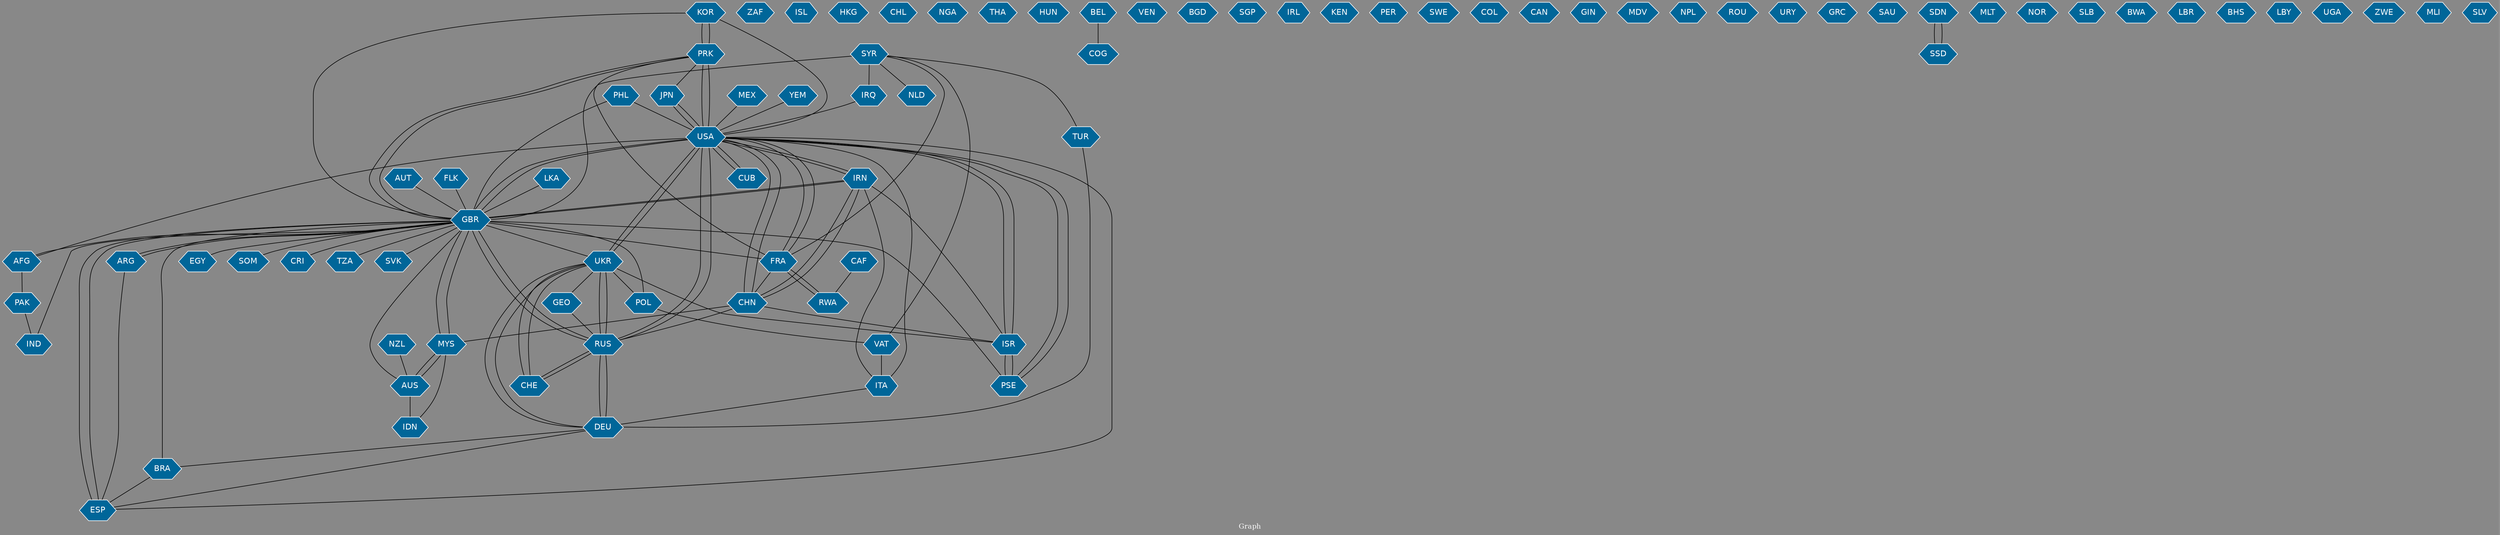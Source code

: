 // Countries together in item graph
graph {
	graph [bgcolor="#888888" fontcolor=white fontsize=12 label="Graph" outputorder=edgesfirst overlap=prism]
	node [color=white fillcolor="#006699" fontcolor=white fontname=Helvetica shape=hexagon style=filled]
	edge [arrowhead=open color=black fontcolor=white fontname=Courier fontsize=12]
		KOR [label=KOR]
		UKR [label=UKR]
		RUS [label=RUS]
		MYS [label=MYS]
		SYR [label=SYR]
		GBR [label=GBR]
		FRA [label=FRA]
		AUS [label=AUS]
		POL [label=POL]
		CHN [label=CHN]
		USA [label=USA]
		AFG [label=AFG]
		NZL [label=NZL]
		RWA [label=RWA]
		ZAF [label=ZAF]
		ESP [label=ESP]
		IND [label=IND]
		EGY [label=EGY]
		PRK [label=PRK]
		ISL [label=ISL]
		CHE [label=CHE]
		VAT [label=VAT]
		ITA [label=ITA]
		HKG [label=HKG]
		CHL [label=CHL]
		SOM [label=SOM]
		NGA [label=NGA]
		PSE [label=PSE]
		ISR [label=ISR]
		THA [label=THA]
		MEX [label=MEX]
		ARG [label=ARG]
		BRA [label=BRA]
		HUN [label=HUN]
		BEL [label=BEL]
		COG [label=COG]
		DEU [label=DEU]
		VEN [label=VEN]
		BGD [label=BGD]
		SGP [label=SGP]
		IRQ [label=IRQ]
		TUR [label=TUR]
		IDN [label=IDN]
		JPN [label=JPN]
		IRL [label=IRL]
		NLD [label=NLD]
		KEN [label=KEN]
		PER [label=PER]
		SWE [label=SWE]
		COL [label=COL]
		CAN [label=CAN]
		GIN [label=GIN]
		CUB [label=CUB]
		CRI [label=CRI]
		IRN [label=IRN]
		CAF [label=CAF]
		MDV [label=MDV]
		GEO [label=GEO]
		NPL [label=NPL]
		ROU [label=ROU]
		URY [label=URY]
		GRC [label=GRC]
		LKA [label=LKA]
		PAK [label=PAK]
		SAU [label=SAU]
		SDN [label=SDN]
		SSD [label=SSD]
		MLT [label=MLT]
		TZA [label=TZA]
		NOR [label=NOR]
		SLB [label=SLB]
		YEM [label=YEM]
		PHL [label=PHL]
		AUT [label=AUT]
		BWA [label=BWA]
		LBR [label=LBR]
		BHS [label=BHS]
		LBY [label=LBY]
		UGA [label=UGA]
		FLK [label=FLK]
		ZWE [label=ZWE]
		MLI [label=MLI]
		SVK [label=SVK]
		SLV [label=SLV]
			GBR -- IRN [weight=1]
			SYR -- TUR [weight=1]
			SYR -- VAT [weight=1]
			CHE -- RUS [weight=1]
			BRA -- ESP [weight=1]
			SYR -- IRQ [weight=1]
			TUR -- DEU [weight=1]
			BEL -- COG [weight=1]
			ARG -- ESP [weight=1]
			GBR -- CRI [weight=2]
			GBR -- ARG [weight=2]
			ISR -- IRN [weight=1]
			RUS -- DEU [weight=4]
			CHN -- ISR [weight=1]
			SDN -- SSD [weight=2]
			ITA -- IRN [weight=1]
			PRK -- FRA [weight=2]
			PSE -- GBR [weight=1]
			PRK -- USA [weight=4]
			PAK -- IND [weight=1]
			DEU -- ESP [weight=1]
			USA -- UKR [weight=9]
			USA -- IRN [weight=2]
			UKR -- ISR [weight=1]
			POL -- VAT [weight=1]
			KOR -- PRK [weight=1]
			USA -- AFG [weight=1]
			DEU -- RUS [weight=2]
			JPN -- USA [weight=2]
			CHN -- USA [weight=4]
			MYS -- GBR [weight=2]
			SYR -- NLD [weight=1]
			RWA -- FRA [weight=1]
			GBR -- SOM [weight=2]
			GBR -- IND [weight=1]
			UKR -- USA [weight=12]
			PSE -- USA [weight=2]
			PSE -- ISR [weight=2]
			ISR -- USA [weight=1]
			GBR -- RUS [weight=4]
			USA -- RUS [weight=16]
			AUS -- IDN [weight=4]
			USA -- KOR [weight=1]
			GBR -- AUS [weight=2]
			PHL -- GBR [weight=1]
			FRA -- USA [weight=1]
			PRK -- GBR [weight=1]
			ISR -- PSE [weight=4]
			LKA -- GBR [weight=1]
			PHL -- USA [weight=1]
			GBR -- BRA [weight=2]
			MYS -- AUS [weight=1]
			UKR -- POL [weight=1]
			GBR -- SVK [weight=1]
			DEU -- UKR [weight=1]
			GBR -- FRA [weight=1]
			UKR -- CHE [weight=2]
			GBR -- AFG [weight=1]
			IRN -- CHN [weight=1]
			MYS -- IDN [weight=2]
			GBR -- KOR [weight=1]
			MEX -- USA [weight=1]
			USA -- JPN [weight=1]
			PRK -- KOR [weight=6]
			RUS -- UKR [weight=56]
			ITA -- USA [weight=1]
			USA -- FRA [weight=1]
			IRN -- USA [weight=2]
			USA -- PSE [weight=1]
			POL -- GBR [weight=1]
			ESP -- GBR [weight=3]
			IRN -- GBR [weight=1]
			ITA -- DEU [weight=2]
			GBR -- EGY [weight=1]
			ESP -- USA [weight=1]
			FLK -- GBR [weight=1]
			GBR -- USA [weight=7]
			DEU -- BRA [weight=1]
			GEO -- RUS [weight=1]
			GBR -- PRK [weight=2]
			USA -- PRK [weight=5]
			USA -- ISR [weight=7]
			UKR -- DEU [weight=1]
			UKR -- RUS [weight=44]
			CAF -- RWA [weight=2]
			GBR -- ESP [weight=1]
			SYR -- GBR [weight=5]
			VAT -- ITA [weight=4]
			IRQ -- USA [weight=1]
			GBR -- TZA [weight=1]
			NZL -- AUS [weight=1]
			USA -- GBR [weight=2]
			RUS -- CHE [weight=2]
			ARG -- GBR [weight=1]
			CHN -- IRN [weight=1]
			GBR -- UKR [weight=3]
			YEM -- USA [weight=1]
			CHN -- RUS [weight=1]
			RUS -- USA [weight=14]
			CHE -- UKR [weight=2]
			USA -- CUB [weight=1]
			RUS -- GBR [weight=1]
			CUB -- USA [weight=2]
			FRA -- CHN [weight=1]
			USA -- CHN [weight=1]
			SYR -- FRA [weight=1]
			AUT -- GBR [weight=1]
			CHN -- MYS [weight=1]
			PRK -- JPN [weight=1]
			FRA -- RWA [weight=1]
			SSD -- SDN [weight=1]
			GBR -- MYS [weight=1]
			UKR -- GEO [weight=1]
			AFG -- PAK [weight=1]
			AUS -- MYS [weight=2]
}
